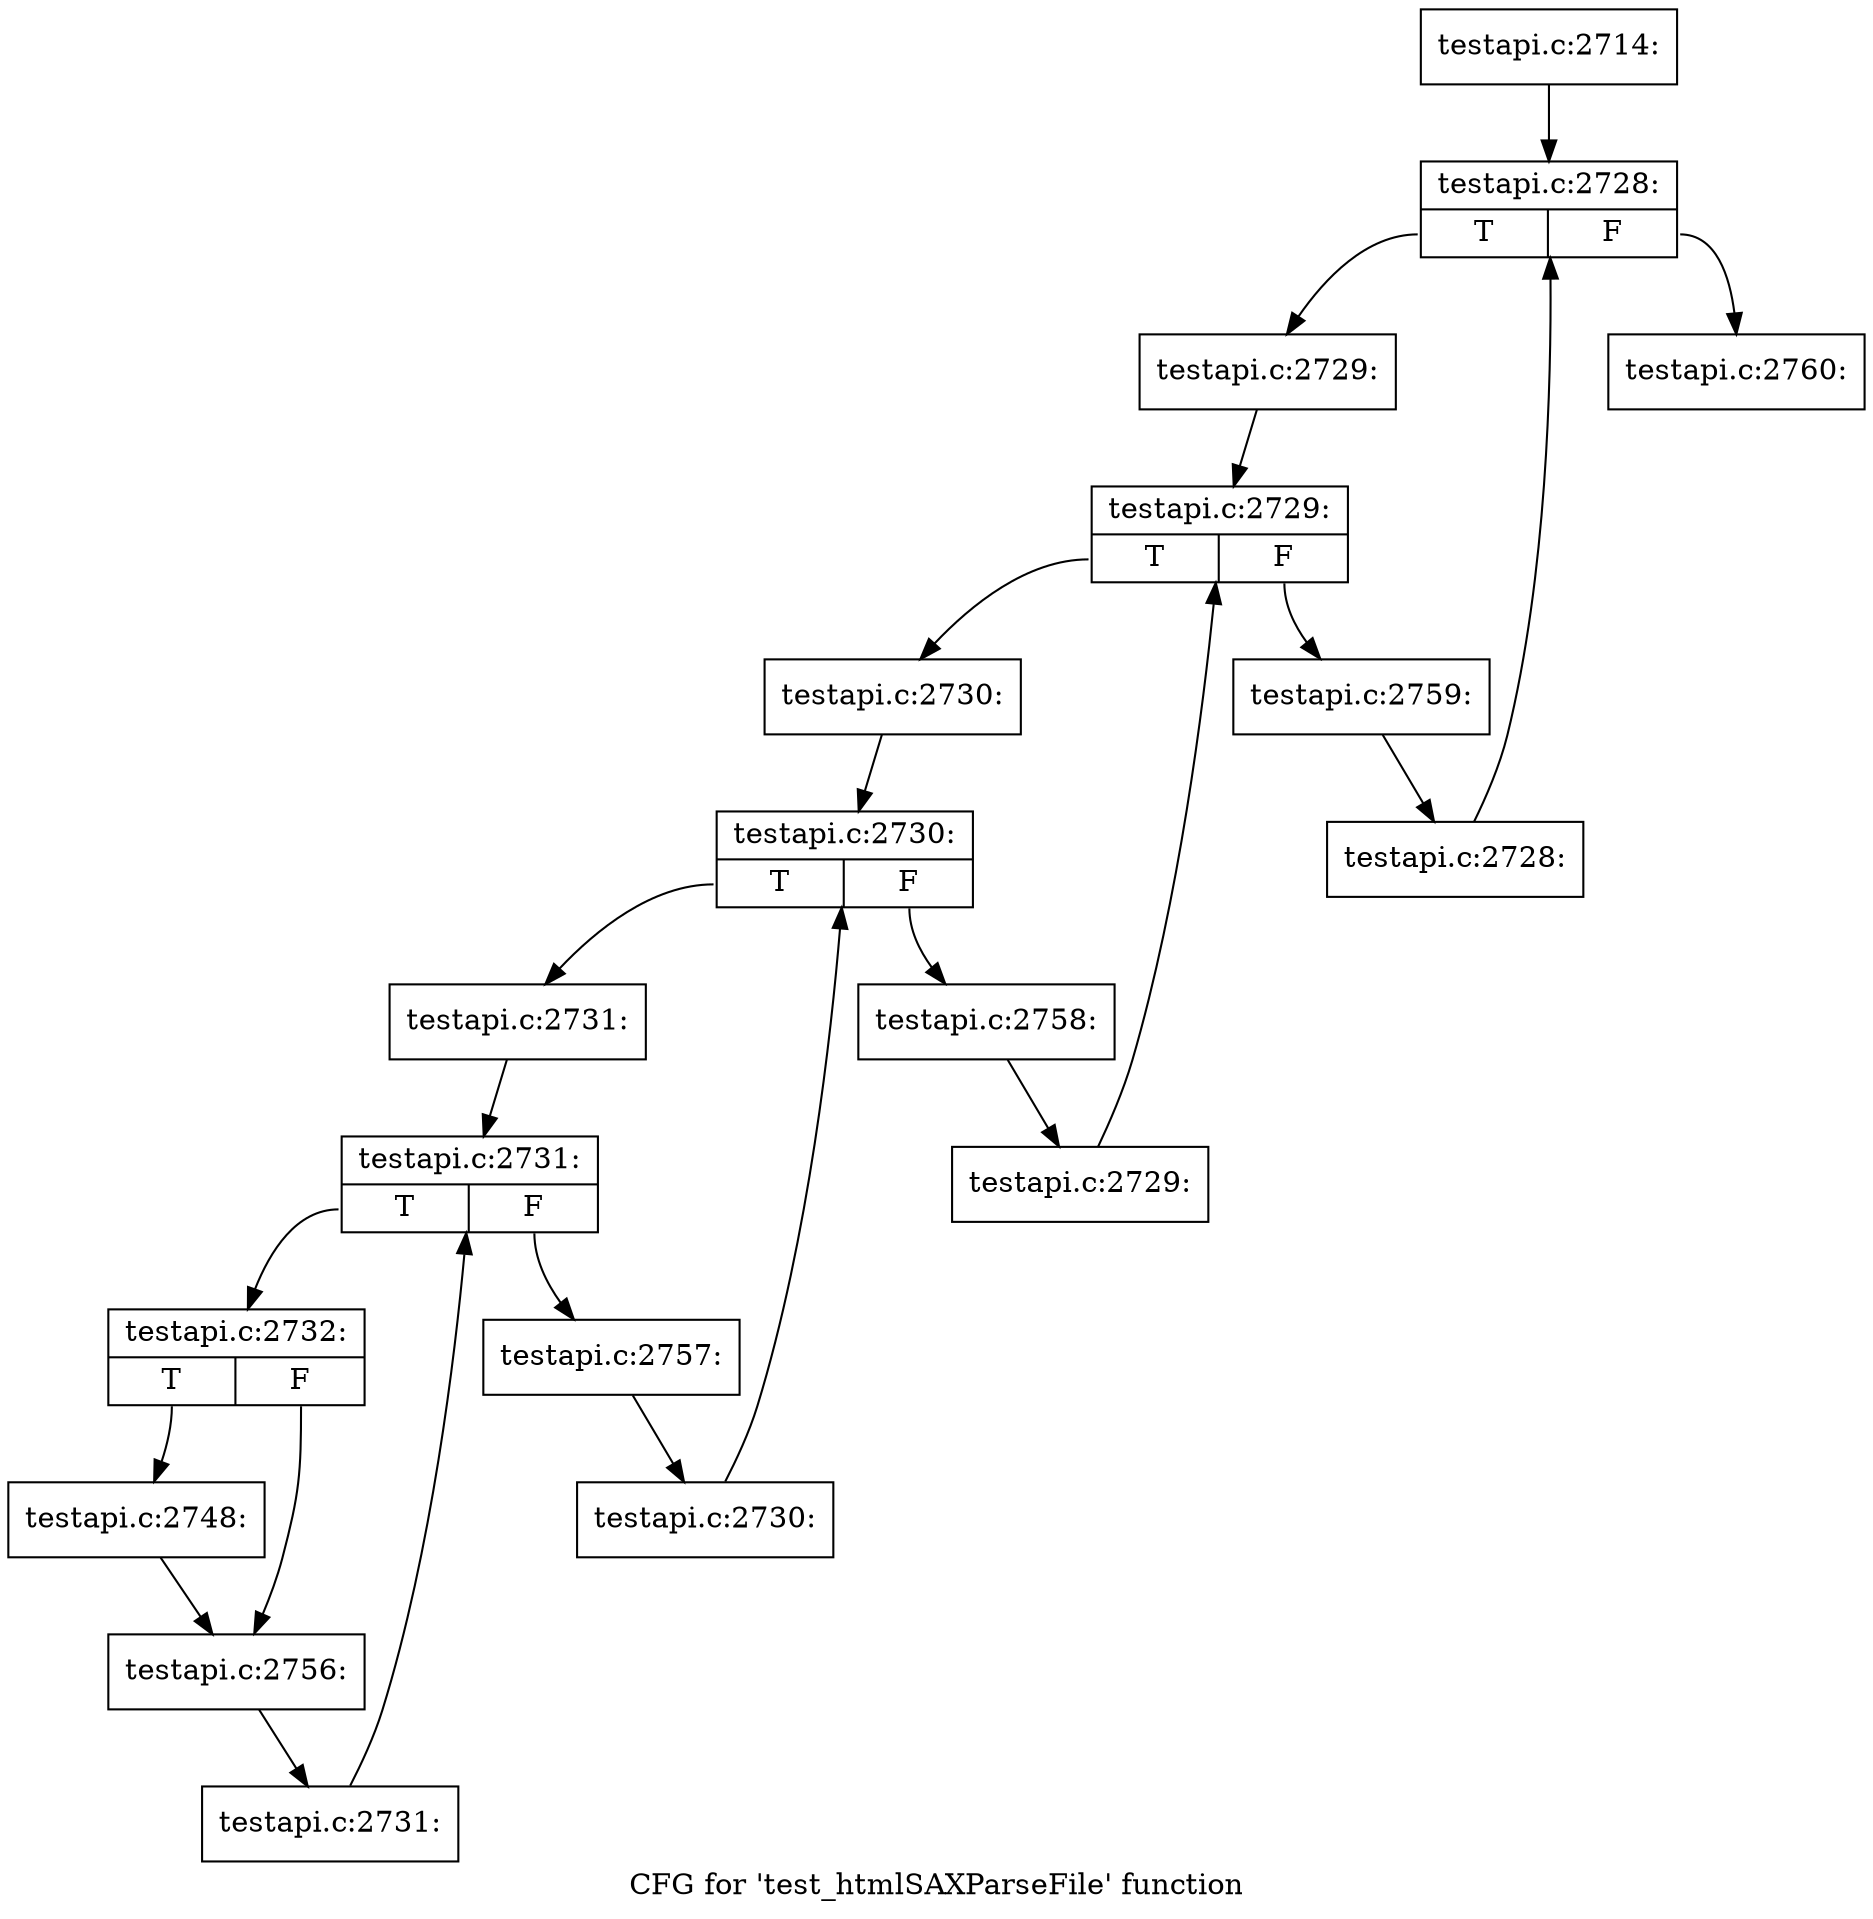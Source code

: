 digraph "CFG for 'test_htmlSAXParseFile' function" {
	label="CFG for 'test_htmlSAXParseFile' function";

	Node0x4163fd0 [shape=record,label="{testapi.c:2714:}"];
	Node0x4163fd0 -> Node0x4177420;
	Node0x4177420 [shape=record,label="{testapi.c:2728:|{<s0>T|<s1>F}}"];
	Node0x4177420:s0 -> Node0x4177700;
	Node0x4177420:s1 -> Node0x4177280;
	Node0x4177700 [shape=record,label="{testapi.c:2729:}"];
	Node0x4177700 -> Node0x4177af0;
	Node0x4177af0 [shape=record,label="{testapi.c:2729:|{<s0>T|<s1>F}}"];
	Node0x4177af0:s0 -> Node0x4177d70;
	Node0x4177af0:s1 -> Node0x41779d0;
	Node0x4177d70 [shape=record,label="{testapi.c:2730:}"];
	Node0x4177d70 -> Node0x4178160;
	Node0x4178160 [shape=record,label="{testapi.c:2730:|{<s0>T|<s1>F}}"];
	Node0x4178160:s0 -> Node0x41783e0;
	Node0x4178160:s1 -> Node0x4178040;
	Node0x41783e0 [shape=record,label="{testapi.c:2731:}"];
	Node0x41783e0 -> Node0x41787d0;
	Node0x41787d0 [shape=record,label="{testapi.c:2731:|{<s0>T|<s1>F}}"];
	Node0x41787d0:s0 -> Node0x4178a50;
	Node0x41787d0:s1 -> Node0x41786b0;
	Node0x4178a50 [shape=record,label="{testapi.c:2732:|{<s0>T|<s1>F}}"];
	Node0x4178a50:s0 -> Node0x417a0c0;
	Node0x4178a50:s1 -> Node0x417a3f0;
	Node0x417a0c0 [shape=record,label="{testapi.c:2748:}"];
	Node0x417a0c0 -> Node0x417a3f0;
	Node0x417a3f0 [shape=record,label="{testapi.c:2756:}"];
	Node0x417a3f0 -> Node0x41789c0;
	Node0x41789c0 [shape=record,label="{testapi.c:2731:}"];
	Node0x41789c0 -> Node0x41787d0;
	Node0x41786b0 [shape=record,label="{testapi.c:2757:}"];
	Node0x41786b0 -> Node0x4178350;
	Node0x4178350 [shape=record,label="{testapi.c:2730:}"];
	Node0x4178350 -> Node0x4178160;
	Node0x4178040 [shape=record,label="{testapi.c:2758:}"];
	Node0x4178040 -> Node0x4177ce0;
	Node0x4177ce0 [shape=record,label="{testapi.c:2729:}"];
	Node0x4177ce0 -> Node0x4177af0;
	Node0x41779d0 [shape=record,label="{testapi.c:2759:}"];
	Node0x41779d0 -> Node0x4177670;
	Node0x4177670 [shape=record,label="{testapi.c:2728:}"];
	Node0x4177670 -> Node0x4177420;
	Node0x4177280 [shape=record,label="{testapi.c:2760:}"];
}
